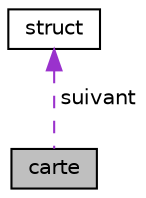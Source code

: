 digraph "carte"
{
 // LATEX_PDF_SIZE
  edge [fontname="Helvetica",fontsize="10",labelfontname="Helvetica",labelfontsize="10"];
  node [fontname="Helvetica",fontsize="10",shape=record];
  Node1 [label="carte",height=0.2,width=0.4,color="black", fillcolor="grey75", style="filled", fontcolor="black",tooltip=" "];
  Node2 -> Node1 [dir="back",color="darkorchid3",fontsize="10",style="dashed",label=" suivant" ,fontname="Helvetica"];
  Node2 [label="struct",height=0.2,width=0.4,color="black", fillcolor="white", style="filled",URL="$structstruct.html",tooltip="structure de la carte"];
}
